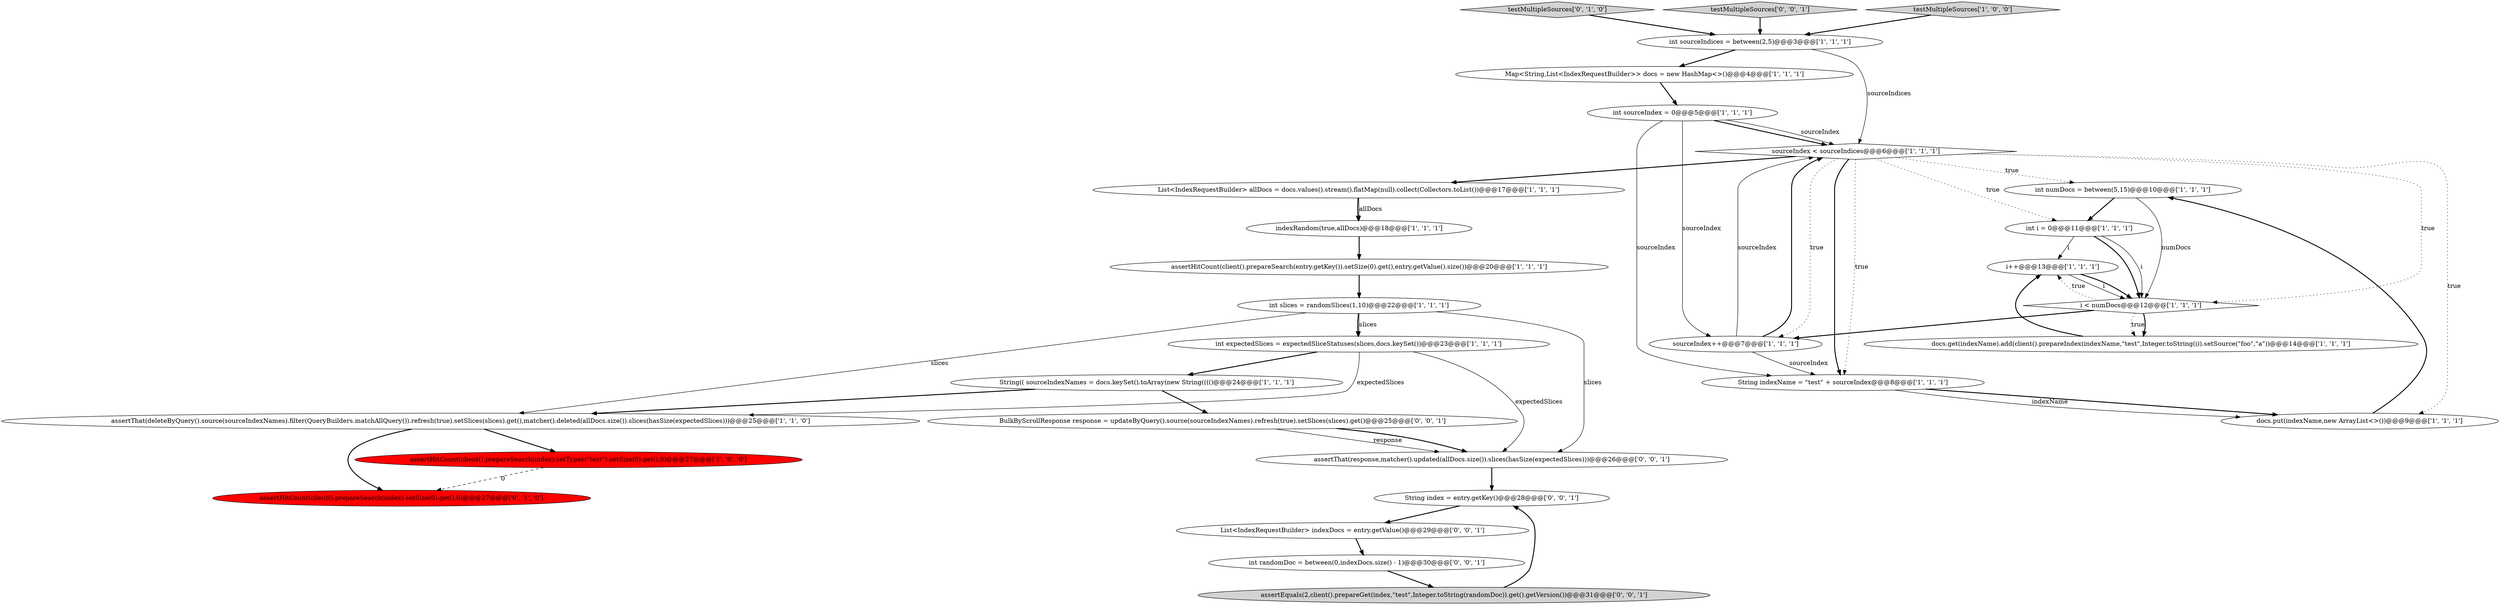 digraph {
5 [style = filled, label = "assertThat(deleteByQuery().source(sourceIndexNames).filter(QueryBuilders.matchAllQuery()).refresh(true).setSlices(slices).get(),matcher().deleted(allDocs.size()).slices(hasSize(expectedSlices)))@@@25@@@['1', '1', '0']", fillcolor = white, shape = ellipse image = "AAA0AAABBB1BBB"];
6 [style = filled, label = "sourceIndex < sourceIndices@@@6@@@['1', '1', '1']", fillcolor = white, shape = diamond image = "AAA0AAABBB1BBB"];
14 [style = filled, label = "int numDocs = between(5,15)@@@10@@@['1', '1', '1']", fillcolor = white, shape = ellipse image = "AAA0AAABBB1BBB"];
10 [style = filled, label = "assertHitCount(client().prepareSearch(entry.getKey()).setSize(0).get(),entry.getValue().size())@@@20@@@['1', '1', '1']", fillcolor = white, shape = ellipse image = "AAA0AAABBB1BBB"];
24 [style = filled, label = "String index = entry.getKey()@@@28@@@['0', '0', '1']", fillcolor = white, shape = ellipse image = "AAA0AAABBB3BBB"];
1 [style = filled, label = "int i = 0@@@11@@@['1', '1', '1']", fillcolor = white, shape = ellipse image = "AAA0AAABBB1BBB"];
9 [style = filled, label = "sourceIndex++@@@7@@@['1', '1', '1']", fillcolor = white, shape = ellipse image = "AAA0AAABBB1BBB"];
18 [style = filled, label = "assertHitCount(client().prepareSearch(index).setTypes(\"test\").setSize(0).get(),0)@@@27@@@['1', '0', '0']", fillcolor = red, shape = ellipse image = "AAA1AAABBB1BBB"];
28 [style = filled, label = "int randomDoc = between(0,indexDocs.size() - 1)@@@30@@@['0', '0', '1']", fillcolor = white, shape = ellipse image = "AAA0AAABBB3BBB"];
26 [style = filled, label = "List<IndexRequestBuilder> indexDocs = entry.getValue()@@@29@@@['0', '0', '1']", fillcolor = white, shape = ellipse image = "AAA0AAABBB3BBB"];
19 [style = filled, label = "indexRandom(true,allDocs)@@@18@@@['1', '1', '1']", fillcolor = white, shape = ellipse image = "AAA0AAABBB1BBB"];
25 [style = filled, label = "assertThat(response,matcher().updated(allDocs.size()).slices(hasSize(expectedSlices)))@@@26@@@['0', '0', '1']", fillcolor = white, shape = ellipse image = "AAA0AAABBB3BBB"];
29 [style = filled, label = "assertEquals(2,client().prepareGet(index,\"test\",Integer.toString(randomDoc)).get().getVersion())@@@31@@@['0', '0', '1']", fillcolor = lightgray, shape = ellipse image = "AAA0AAABBB3BBB"];
20 [style = filled, label = "int slices = randomSlices(1,10)@@@22@@@['1', '1', '1']", fillcolor = white, shape = ellipse image = "AAA0AAABBB1BBB"];
17 [style = filled, label = "docs.put(indexName,new ArrayList<>())@@@9@@@['1', '1', '1']", fillcolor = white, shape = ellipse image = "AAA0AAABBB1BBB"];
2 [style = filled, label = "i++@@@13@@@['1', '1', '1']", fillcolor = white, shape = ellipse image = "AAA0AAABBB1BBB"];
11 [style = filled, label = "i < numDocs@@@12@@@['1', '1', '1']", fillcolor = white, shape = diamond image = "AAA0AAABBB1BBB"];
21 [style = filled, label = "testMultipleSources['0', '1', '0']", fillcolor = lightgray, shape = diamond image = "AAA0AAABBB2BBB"];
3 [style = filled, label = "String(( sourceIndexNames = docs.keySet().toArray(new String(((()@@@24@@@['1', '1', '1']", fillcolor = white, shape = ellipse image = "AAA0AAABBB1BBB"];
23 [style = filled, label = "testMultipleSources['0', '0', '1']", fillcolor = lightgray, shape = diamond image = "AAA0AAABBB3BBB"];
27 [style = filled, label = "BulkByScrollResponse response = updateByQuery().source(sourceIndexNames).refresh(true).setSlices(slices).get()@@@25@@@['0', '0', '1']", fillcolor = white, shape = ellipse image = "AAA0AAABBB3BBB"];
15 [style = filled, label = "Map<String,List<IndexRequestBuilder>> docs = new HashMap<>()@@@4@@@['1', '1', '1']", fillcolor = white, shape = ellipse image = "AAA0AAABBB1BBB"];
22 [style = filled, label = "assertHitCount(client().prepareSearch(index).setSize(0).get(),0)@@@27@@@['0', '1', '0']", fillcolor = red, shape = ellipse image = "AAA1AAABBB2BBB"];
7 [style = filled, label = "docs.get(indexName).add(client().prepareIndex(indexName,\"test\",Integer.toString(i)).setSource(\"foo\",\"a\"))@@@14@@@['1', '1', '1']", fillcolor = white, shape = ellipse image = "AAA0AAABBB1BBB"];
8 [style = filled, label = "int sourceIndices = between(2,5)@@@3@@@['1', '1', '1']", fillcolor = white, shape = ellipse image = "AAA0AAABBB1BBB"];
16 [style = filled, label = "int expectedSlices = expectedSliceStatuses(slices,docs.keySet())@@@23@@@['1', '1', '1']", fillcolor = white, shape = ellipse image = "AAA0AAABBB1BBB"];
12 [style = filled, label = "testMultipleSources['1', '0', '0']", fillcolor = lightgray, shape = diamond image = "AAA0AAABBB1BBB"];
13 [style = filled, label = "List<IndexRequestBuilder> allDocs = docs.values().stream().flatMap(null).collect(Collectors.toList())@@@17@@@['1', '1', '1']", fillcolor = white, shape = ellipse image = "AAA0AAABBB1BBB"];
4 [style = filled, label = "int sourceIndex = 0@@@5@@@['1', '1', '1']", fillcolor = white, shape = ellipse image = "AAA0AAABBB1BBB"];
0 [style = filled, label = "String indexName = \"test\" + sourceIndex@@@8@@@['1', '1', '1']", fillcolor = white, shape = ellipse image = "AAA0AAABBB1BBB"];
11->7 [style = dotted, label="true"];
16->3 [style = bold, label=""];
28->29 [style = bold, label=""];
10->20 [style = bold, label=""];
8->15 [style = bold, label=""];
4->6 [style = bold, label=""];
4->9 [style = solid, label="sourceIndex"];
13->19 [style = solid, label="allDocs"];
0->17 [style = bold, label=""];
4->6 [style = solid, label="sourceIndex"];
27->25 [style = solid, label="response"];
18->22 [style = dashed, label="0"];
9->6 [style = solid, label="sourceIndex"];
6->1 [style = dotted, label="true"];
21->8 [style = bold, label=""];
8->6 [style = solid, label="sourceIndices"];
9->0 [style = solid, label="sourceIndex"];
20->5 [style = solid, label="slices"];
19->10 [style = bold, label=""];
6->0 [style = bold, label=""];
5->18 [style = bold, label=""];
4->0 [style = solid, label="sourceIndex"];
23->8 [style = bold, label=""];
11->9 [style = bold, label=""];
6->17 [style = dotted, label="true"];
14->1 [style = bold, label=""];
1->11 [style = bold, label=""];
9->6 [style = bold, label=""];
3->27 [style = bold, label=""];
25->24 [style = bold, label=""];
24->26 [style = bold, label=""];
13->19 [style = bold, label=""];
3->5 [style = bold, label=""];
6->14 [style = dotted, label="true"];
2->11 [style = solid, label="i"];
11->2 [style = dotted, label="true"];
20->16 [style = bold, label=""];
20->16 [style = solid, label="slices"];
6->9 [style = dotted, label="true"];
17->14 [style = bold, label=""];
7->2 [style = bold, label=""];
12->8 [style = bold, label=""];
6->13 [style = bold, label=""];
1->2 [style = solid, label="i"];
15->4 [style = bold, label=""];
0->17 [style = solid, label="indexName"];
1->11 [style = solid, label="i"];
14->11 [style = solid, label="numDocs"];
16->25 [style = solid, label="expectedSlices"];
26->28 [style = bold, label=""];
6->0 [style = dotted, label="true"];
6->11 [style = dotted, label="true"];
29->24 [style = bold, label=""];
16->5 [style = solid, label="expectedSlices"];
5->22 [style = bold, label=""];
20->25 [style = solid, label="slices"];
27->25 [style = bold, label=""];
2->11 [style = bold, label=""];
11->7 [style = bold, label=""];
}
